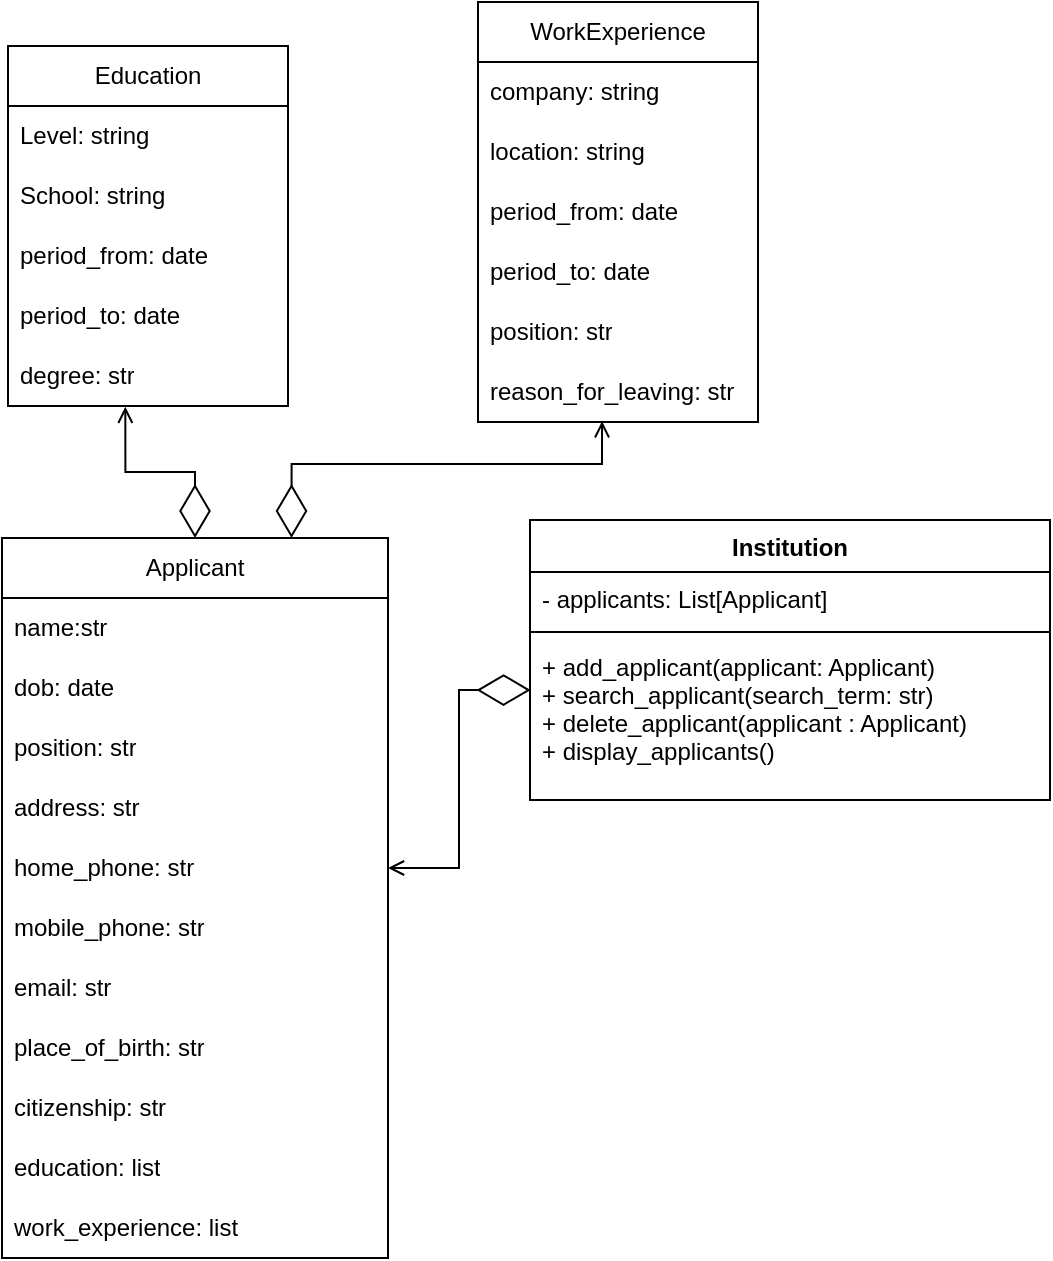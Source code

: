 <mxfile version="24.7.17">
  <diagram name="Job Application Management System" id="diagram_1">
    <mxGraphModel dx="280" dy="646" grid="0" gridSize="10" guides="1" tooltips="1" connect="1" arrows="1" fold="1" page="0" pageScale="1" pageWidth="827" pageHeight="1169" math="0" shadow="0">
      <root>
        <mxCell id="0" />
        <mxCell id="1" parent="0" />
        <mxCell id="m8nguO8cRUAR0E1V53Fk-1" value="Education" style="swimlane;fontStyle=0;childLayout=stackLayout;horizontal=1;startSize=30;horizontalStack=0;resizeParent=1;resizeParentMax=0;resizeLast=0;collapsible=1;marginBottom=0;whiteSpace=wrap;html=1;" parent="1" vertex="1">
          <mxGeometry x="992" y="133" width="140" height="180" as="geometry">
            <mxRectangle x="16" y="-83" width="88" height="30" as="alternateBounds" />
          </mxGeometry>
        </mxCell>
        <mxCell id="m8nguO8cRUAR0E1V53Fk-2" value="Level: string" style="text;strokeColor=none;fillColor=none;align=left;verticalAlign=middle;spacingLeft=4;spacingRight=4;overflow=hidden;points=[[0,0.5],[1,0.5]];portConstraint=eastwest;rotatable=0;whiteSpace=wrap;html=1;" parent="m8nguO8cRUAR0E1V53Fk-1" vertex="1">
          <mxGeometry y="30" width="140" height="30" as="geometry" />
        </mxCell>
        <mxCell id="m8nguO8cRUAR0E1V53Fk-3" value="School: string" style="text;strokeColor=none;fillColor=none;align=left;verticalAlign=middle;spacingLeft=4;spacingRight=4;overflow=hidden;points=[[0,0.5],[1,0.5]];portConstraint=eastwest;rotatable=0;whiteSpace=wrap;html=1;" parent="m8nguO8cRUAR0E1V53Fk-1" vertex="1">
          <mxGeometry y="60" width="140" height="30" as="geometry" />
        </mxCell>
        <mxCell id="m8nguO8cRUAR0E1V53Fk-4" value="period_from: date" style="text;strokeColor=none;fillColor=none;align=left;verticalAlign=middle;spacingLeft=4;spacingRight=4;overflow=hidden;points=[[0,0.5],[1,0.5]];portConstraint=eastwest;rotatable=0;whiteSpace=wrap;html=1;" parent="m8nguO8cRUAR0E1V53Fk-1" vertex="1">
          <mxGeometry y="90" width="140" height="30" as="geometry" />
        </mxCell>
        <mxCell id="m8nguO8cRUAR0E1V53Fk-5" value="period_to: date" style="text;strokeColor=none;fillColor=none;align=left;verticalAlign=middle;spacingLeft=4;spacingRight=4;overflow=hidden;points=[[0,0.5],[1,0.5]];portConstraint=eastwest;rotatable=0;whiteSpace=wrap;html=1;" parent="m8nguO8cRUAR0E1V53Fk-1" vertex="1">
          <mxGeometry y="120" width="140" height="30" as="geometry" />
        </mxCell>
        <mxCell id="m8nguO8cRUAR0E1V53Fk-6" value="degree: str" style="text;strokeColor=none;fillColor=none;align=left;verticalAlign=middle;spacingLeft=4;spacingRight=4;overflow=hidden;points=[[0,0.5],[1,0.5]];portConstraint=eastwest;rotatable=0;whiteSpace=wrap;html=1;" parent="m8nguO8cRUAR0E1V53Fk-1" vertex="1">
          <mxGeometry y="150" width="140" height="30" as="geometry" />
        </mxCell>
        <mxCell id="SVTLsK2_W77yAmCWd2jR-1" value="WorkExperience" style="swimlane;fontStyle=0;childLayout=stackLayout;horizontal=1;startSize=30;horizontalStack=0;resizeParent=1;resizeParentMax=0;resizeLast=0;collapsible=1;marginBottom=0;whiteSpace=wrap;html=1;" vertex="1" parent="1">
          <mxGeometry x="1227" y="111" width="140" height="210" as="geometry">
            <mxRectangle x="16" y="-83" width="88" height="30" as="alternateBounds" />
          </mxGeometry>
        </mxCell>
        <mxCell id="SVTLsK2_W77yAmCWd2jR-2" value="company: string" style="text;strokeColor=none;fillColor=none;align=left;verticalAlign=middle;spacingLeft=4;spacingRight=4;overflow=hidden;points=[[0,0.5],[1,0.5]];portConstraint=eastwest;rotatable=0;whiteSpace=wrap;html=1;" vertex="1" parent="SVTLsK2_W77yAmCWd2jR-1">
          <mxGeometry y="30" width="140" height="30" as="geometry" />
        </mxCell>
        <mxCell id="SVTLsK2_W77yAmCWd2jR-3" value="location: string" style="text;strokeColor=none;fillColor=none;align=left;verticalAlign=middle;spacingLeft=4;spacingRight=4;overflow=hidden;points=[[0,0.5],[1,0.5]];portConstraint=eastwest;rotatable=0;whiteSpace=wrap;html=1;" vertex="1" parent="SVTLsK2_W77yAmCWd2jR-1">
          <mxGeometry y="60" width="140" height="30" as="geometry" />
        </mxCell>
        <mxCell id="SVTLsK2_W77yAmCWd2jR-4" value="period_from: date" style="text;strokeColor=none;fillColor=none;align=left;verticalAlign=middle;spacingLeft=4;spacingRight=4;overflow=hidden;points=[[0,0.5],[1,0.5]];portConstraint=eastwest;rotatable=0;whiteSpace=wrap;html=1;" vertex="1" parent="SVTLsK2_W77yAmCWd2jR-1">
          <mxGeometry y="90" width="140" height="30" as="geometry" />
        </mxCell>
        <mxCell id="SVTLsK2_W77yAmCWd2jR-5" value="period_to: date" style="text;strokeColor=none;fillColor=none;align=left;verticalAlign=middle;spacingLeft=4;spacingRight=4;overflow=hidden;points=[[0,0.5],[1,0.5]];portConstraint=eastwest;rotatable=0;whiteSpace=wrap;html=1;" vertex="1" parent="SVTLsK2_W77yAmCWd2jR-1">
          <mxGeometry y="120" width="140" height="30" as="geometry" />
        </mxCell>
        <mxCell id="SVTLsK2_W77yAmCWd2jR-6" value="position: str" style="text;strokeColor=none;fillColor=none;align=left;verticalAlign=middle;spacingLeft=4;spacingRight=4;overflow=hidden;points=[[0,0.5],[1,0.5]];portConstraint=eastwest;rotatable=0;whiteSpace=wrap;html=1;" vertex="1" parent="SVTLsK2_W77yAmCWd2jR-1">
          <mxGeometry y="150" width="140" height="30" as="geometry" />
        </mxCell>
        <mxCell id="SVTLsK2_W77yAmCWd2jR-7" value="reason_for_leaving: str" style="text;strokeColor=none;fillColor=none;align=left;verticalAlign=middle;spacingLeft=4;spacingRight=4;overflow=hidden;points=[[0,0.5],[1,0.5]];portConstraint=eastwest;rotatable=0;whiteSpace=wrap;html=1;" vertex="1" parent="SVTLsK2_W77yAmCWd2jR-1">
          <mxGeometry y="180" width="140" height="30" as="geometry" />
        </mxCell>
        <mxCell id="SVTLsK2_W77yAmCWd2jR-16" value="Applicant" style="swimlane;fontStyle=0;childLayout=stackLayout;horizontal=1;startSize=30;horizontalStack=0;resizeParent=1;resizeParentMax=0;resizeLast=0;collapsible=1;marginBottom=0;whiteSpace=wrap;html=1;" vertex="1" parent="1">
          <mxGeometry x="989" y="379" width="193" height="360" as="geometry">
            <mxRectangle x="16" y="-83" width="88" height="30" as="alternateBounds" />
          </mxGeometry>
        </mxCell>
        <mxCell id="SVTLsK2_W77yAmCWd2jR-17" value="name:str" style="text;strokeColor=none;fillColor=none;align=left;verticalAlign=middle;spacingLeft=4;spacingRight=4;overflow=hidden;points=[[0,0.5],[1,0.5]];portConstraint=eastwest;rotatable=0;whiteSpace=wrap;html=1;" vertex="1" parent="SVTLsK2_W77yAmCWd2jR-16">
          <mxGeometry y="30" width="193" height="30" as="geometry" />
        </mxCell>
        <mxCell id="SVTLsK2_W77yAmCWd2jR-18" value="dob: date" style="text;strokeColor=none;fillColor=none;align=left;verticalAlign=middle;spacingLeft=4;spacingRight=4;overflow=hidden;points=[[0,0.5],[1,0.5]];portConstraint=eastwest;rotatable=0;whiteSpace=wrap;html=1;" vertex="1" parent="SVTLsK2_W77yAmCWd2jR-16">
          <mxGeometry y="60" width="193" height="30" as="geometry" />
        </mxCell>
        <mxCell id="SVTLsK2_W77yAmCWd2jR-19" value="position: str" style="text;strokeColor=none;fillColor=none;align=left;verticalAlign=middle;spacingLeft=4;spacingRight=4;overflow=hidden;points=[[0,0.5],[1,0.5]];portConstraint=eastwest;rotatable=0;whiteSpace=wrap;html=1;" vertex="1" parent="SVTLsK2_W77yAmCWd2jR-16">
          <mxGeometry y="90" width="193" height="30" as="geometry" />
        </mxCell>
        <mxCell id="SVTLsK2_W77yAmCWd2jR-20" value="address: str" style="text;strokeColor=none;fillColor=none;align=left;verticalAlign=middle;spacingLeft=4;spacingRight=4;overflow=hidden;points=[[0,0.5],[1,0.5]];portConstraint=eastwest;rotatable=0;whiteSpace=wrap;html=1;" vertex="1" parent="SVTLsK2_W77yAmCWd2jR-16">
          <mxGeometry y="120" width="193" height="30" as="geometry" />
        </mxCell>
        <mxCell id="SVTLsK2_W77yAmCWd2jR-21" value="home_phone: str" style="text;strokeColor=none;fillColor=none;align=left;verticalAlign=middle;spacingLeft=4;spacingRight=4;overflow=hidden;points=[[0,0.5],[1,0.5]];portConstraint=eastwest;rotatable=0;whiteSpace=wrap;html=1;" vertex="1" parent="SVTLsK2_W77yAmCWd2jR-16">
          <mxGeometry y="150" width="193" height="30" as="geometry" />
        </mxCell>
        <mxCell id="SVTLsK2_W77yAmCWd2jR-22" value="mobile_phone: str" style="text;strokeColor=none;fillColor=none;align=left;verticalAlign=middle;spacingLeft=4;spacingRight=4;overflow=hidden;points=[[0,0.5],[1,0.5]];portConstraint=eastwest;rotatable=0;whiteSpace=wrap;html=1;" vertex="1" parent="SVTLsK2_W77yAmCWd2jR-16">
          <mxGeometry y="180" width="193" height="30" as="geometry" />
        </mxCell>
        <mxCell id="SVTLsK2_W77yAmCWd2jR-23" value="email: str" style="text;strokeColor=none;fillColor=none;align=left;verticalAlign=middle;spacingLeft=4;spacingRight=4;overflow=hidden;points=[[0,0.5],[1,0.5]];portConstraint=eastwest;rotatable=0;whiteSpace=wrap;html=1;" vertex="1" parent="SVTLsK2_W77yAmCWd2jR-16">
          <mxGeometry y="210" width="193" height="30" as="geometry" />
        </mxCell>
        <mxCell id="SVTLsK2_W77yAmCWd2jR-24" value="place_of_birth&lt;span style=&quot;background-color: initial;&quot;&gt;: str&lt;/span&gt;" style="text;strokeColor=none;fillColor=none;align=left;verticalAlign=middle;spacingLeft=4;spacingRight=4;overflow=hidden;points=[[0,0.5],[1,0.5]];portConstraint=eastwest;rotatable=0;whiteSpace=wrap;html=1;" vertex="1" parent="SVTLsK2_W77yAmCWd2jR-16">
          <mxGeometry y="240" width="193" height="30" as="geometry" />
        </mxCell>
        <mxCell id="SVTLsK2_W77yAmCWd2jR-25" value="citizenship&lt;span style=&quot;background-color: initial;&quot;&gt;: str&lt;/span&gt;" style="text;strokeColor=none;fillColor=none;align=left;verticalAlign=middle;spacingLeft=4;spacingRight=4;overflow=hidden;points=[[0,0.5],[1,0.5]];portConstraint=eastwest;rotatable=0;whiteSpace=wrap;html=1;" vertex="1" parent="SVTLsK2_W77yAmCWd2jR-16">
          <mxGeometry y="270" width="193" height="30" as="geometry" />
        </mxCell>
        <mxCell id="SVTLsK2_W77yAmCWd2jR-26" value="education: list" style="text;strokeColor=none;fillColor=none;align=left;verticalAlign=middle;spacingLeft=4;spacingRight=4;overflow=hidden;points=[[0,0.5],[1,0.5]];portConstraint=eastwest;rotatable=0;whiteSpace=wrap;html=1;" vertex="1" parent="SVTLsK2_W77yAmCWd2jR-16">
          <mxGeometry y="300" width="193" height="30" as="geometry" />
        </mxCell>
        <mxCell id="SVTLsK2_W77yAmCWd2jR-27" value="work_experience: list" style="text;strokeColor=none;fillColor=none;align=left;verticalAlign=middle;spacingLeft=4;spacingRight=4;overflow=hidden;points=[[0,0.5],[1,0.5]];portConstraint=eastwest;rotatable=0;whiteSpace=wrap;html=1;" vertex="1" parent="SVTLsK2_W77yAmCWd2jR-16">
          <mxGeometry y="330" width="193" height="30" as="geometry" />
        </mxCell>
        <mxCell id="SVTLsK2_W77yAmCWd2jR-41" value="Institution" style="swimlane;fontStyle=1;align=center;verticalAlign=top;childLayout=stackLayout;horizontal=1;startSize=26;horizontalStack=0;resizeParent=1;resizeParentMax=0;resizeLast=0;collapsible=1;marginBottom=0;" vertex="1" parent="1">
          <mxGeometry x="1253" y="370" width="260" height="140" as="geometry" />
        </mxCell>
        <mxCell id="SVTLsK2_W77yAmCWd2jR-42" value="- applicants: List[Applicant]" style="text;strokeColor=none;fillColor=none;align=left;verticalAlign=top;spacingLeft=4;spacingRight=4;overflow=hidden;rotatable=0;points=[[0,0.5],[1,0.5]];portConstraint=eastwest;" vertex="1" parent="SVTLsK2_W77yAmCWd2jR-41">
          <mxGeometry y="26" width="260" height="26" as="geometry" />
        </mxCell>
        <mxCell id="SVTLsK2_W77yAmCWd2jR-43" value="" style="line;strokeWidth=1;fillColor=none;align=left;verticalAlign=middle;spacingTop=-1;spacingLeft=3;spacingRight=3;rotatable=0;labelPosition=right;points=[];portConstraint=eastwest;strokeColor=inherit;" vertex="1" parent="SVTLsK2_W77yAmCWd2jR-41">
          <mxGeometry y="52" width="260" height="8" as="geometry" />
        </mxCell>
        <mxCell id="SVTLsK2_W77yAmCWd2jR-44" value="+ add_applicant(applicant: Applicant)&#xa;+ search_applicant(search_term: str)&#xa;+ delete_applicant(applicant : Applicant)&#xa;+ display_applicants()" style="text;strokeColor=none;fillColor=none;align=left;verticalAlign=top;spacingLeft=4;spacingRight=4;overflow=hidden;rotatable=0;points=[[0,0.5],[1,0.5]];portConstraint=eastwest;" vertex="1" parent="SVTLsK2_W77yAmCWd2jR-41">
          <mxGeometry y="60" width="260" height="80" as="geometry" />
        </mxCell>
        <mxCell id="SVTLsK2_W77yAmCWd2jR-50" value="" style="endArrow=diamondThin;endFill=0;endSize=24;html=1;rounded=0;edgeStyle=orthogonalEdgeStyle;entryX=0.001;entryY=0.313;entryDx=0;entryDy=0;entryPerimeter=0;exitX=1;exitY=0.5;exitDx=0;exitDy=0;startArrow=open;startFill=0;" edge="1" parent="1" source="SVTLsK2_W77yAmCWd2jR-21" target="SVTLsK2_W77yAmCWd2jR-44">
          <mxGeometry width="160" relative="1" as="geometry">
            <mxPoint x="1210" y="556" as="sourcePoint" />
            <mxPoint x="1370" y="556" as="targetPoint" />
          </mxGeometry>
        </mxCell>
        <mxCell id="SVTLsK2_W77yAmCWd2jR-51" value="" style="endArrow=diamondThin;endFill=0;endSize=24;html=1;rounded=0;edgeStyle=orthogonalEdgeStyle;exitX=0.443;exitY=0.987;exitDx=0;exitDy=0;startArrow=open;startFill=0;exitPerimeter=0;entryX=0.75;entryY=0;entryDx=0;entryDy=0;" edge="1" parent="1" source="SVTLsK2_W77yAmCWd2jR-7" target="SVTLsK2_W77yAmCWd2jR-16">
          <mxGeometry width="160" relative="1" as="geometry">
            <mxPoint x="1246" y="623" as="sourcePoint" />
            <mxPoint x="1356" y="546" as="targetPoint" />
            <Array as="points">
              <mxPoint x="1289" y="342" />
              <mxPoint x="1134" y="342" />
            </Array>
          </mxGeometry>
        </mxCell>
        <mxCell id="SVTLsK2_W77yAmCWd2jR-53" value="" style="endArrow=diamondThin;endFill=0;endSize=24;html=1;rounded=0;edgeStyle=orthogonalEdgeStyle;entryX=0.5;entryY=0;entryDx=0;entryDy=0;exitX=0.419;exitY=1.013;exitDx=0;exitDy=0;startArrow=open;startFill=0;exitPerimeter=0;" edge="1" parent="1" source="m8nguO8cRUAR0E1V53Fk-6" target="SVTLsK2_W77yAmCWd2jR-16">
          <mxGeometry width="160" relative="1" as="geometry">
            <mxPoint x="833" y="418" as="sourcePoint" />
            <mxPoint x="943" y="341" as="targetPoint" />
          </mxGeometry>
        </mxCell>
      </root>
    </mxGraphModel>
  </diagram>
</mxfile>
